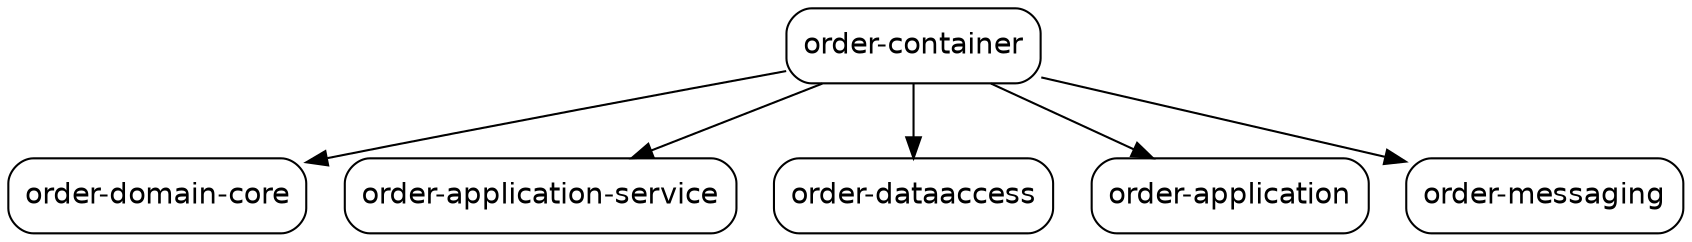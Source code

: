 digraph "order-container" {
  node [shape="box",style="rounded",fontname="Helvetica",fontsize="14"]
  edge [fontsize="10",fontname="Helvetica"]

  // Node Definitions:
  "com.food-ordering-system:order-container:jar"[label=<order-container>]
  "com.food-ordering-system:order-domain-core:jar"[label=<order-domain-core>]
  "com.food-ordering-system:order-application-service:jar"[label=<order-application-service>]
  "com.food-ordering-system:order-dataaccess:jar"[label=<order-dataaccess>]
  "com.food-ordering-system:order-application:jar"[label=<order-application>]
  "com.food-ordering-system:order-messaging:jar"[label=<order-messaging>]

  // Edge Definitions:
  "com.food-ordering-system:order-container:jar" -> "com.food-ordering-system:order-domain-core:jar"
  "com.food-ordering-system:order-container:jar" -> "com.food-ordering-system:order-application-service:jar"
  "com.food-ordering-system:order-container:jar" -> "com.food-ordering-system:order-dataaccess:jar"
  "com.food-ordering-system:order-container:jar" -> "com.food-ordering-system:order-application:jar"
  "com.food-ordering-system:order-container:jar" -> "com.food-ordering-system:order-messaging:jar"
}
